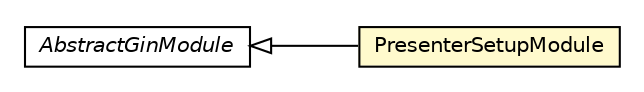 #!/usr/local/bin/dot
#
# Class diagram 
# Generated by UMLGraph version R5_6-24-gf6e263 (http://www.umlgraph.org/)
#

digraph G {
	edge [fontname="Helvetica",fontsize=10,labelfontname="Helvetica",labelfontsize=10];
	node [fontname="Helvetica",fontsize=10,shape=plaintext];
	nodesep=0.25;
	ranksep=0.5;
	rankdir=LR;
	// com.gwtplatform.mvp.client.gin.PresenterSetupModule
	c295725 [label=<<table title="com.gwtplatform.mvp.client.gin.PresenterSetupModule" border="0" cellborder="1" cellspacing="0" cellpadding="2" port="p" bgcolor="lemonChiffon" href="./PresenterSetupModule.html">
		<tr><td><table border="0" cellspacing="0" cellpadding="1">
<tr><td align="center" balign="center"> PresenterSetupModule </td></tr>
		</table></td></tr>
		</table>>, URL="./PresenterSetupModule.html", fontname="Helvetica", fontcolor="black", fontsize=10.0];
	//com.gwtplatform.mvp.client.gin.PresenterSetupModule extends com.google.gwt.inject.client.AbstractGinModule
	c296170:p -> c295725:p [dir=back,arrowtail=empty];
	// com.google.gwt.inject.client.AbstractGinModule
	c296170 [label=<<table title="com.google.gwt.inject.client.AbstractGinModule" border="0" cellborder="1" cellspacing="0" cellpadding="2" port="p">
		<tr><td><table border="0" cellspacing="0" cellpadding="1">
<tr><td align="center" balign="center"><font face="Helvetica-Oblique"> AbstractGinModule </font></td></tr>
		</table></td></tr>
		</table>>, URL="null", fontname="Helvetica", fontcolor="black", fontsize=10.0];
}

